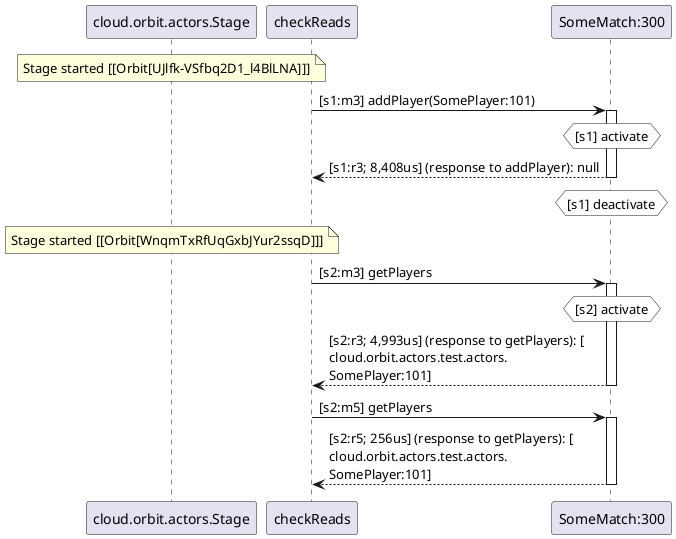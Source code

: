 @startuml
note over "cloud.orbit.actors.Stage": Stage started [[Orbit[UJlfk-VSfbq2D1_l4BlLNA]]]
"checkReads" -> "SomeMatch:300" : [s1:m3] addPlayer(SomePlayer:101)
activate "SomeMatch:300"
hnote over "SomeMatch:300" #white : [s1] activate
"SomeMatch:300" --> "checkReads" : [s1:r3; 8,408us] (response to addPlayer): null
deactivate "SomeMatch:300"
hnote over "SomeMatch:300" #white : [s1] deactivate
note over "cloud.orbit.actors.Stage": Stage started [[Orbit[WnqmTxRfUqGxbJYur2ssqD]]]
"checkReads" -> "SomeMatch:300" : [s2:m3] getPlayers
activate "SomeMatch:300"
hnote over "SomeMatch:300" #white : [s2] activate
"SomeMatch:300" --> "checkReads" : [s2:r3; 4,993us] (response to getPlayers): [\ncloud.orbit.actors.test.actors.\nSomePlayer:101]
deactivate "SomeMatch:300"
"checkReads" -> "SomeMatch:300" : [s2:m5] getPlayers
activate "SomeMatch:300"
"SomeMatch:300" --> "checkReads" : [s2:r5; 256us] (response to getPlayers): [\ncloud.orbit.actors.test.actors.\nSomePlayer:101]
deactivate "SomeMatch:300"
@enduml
